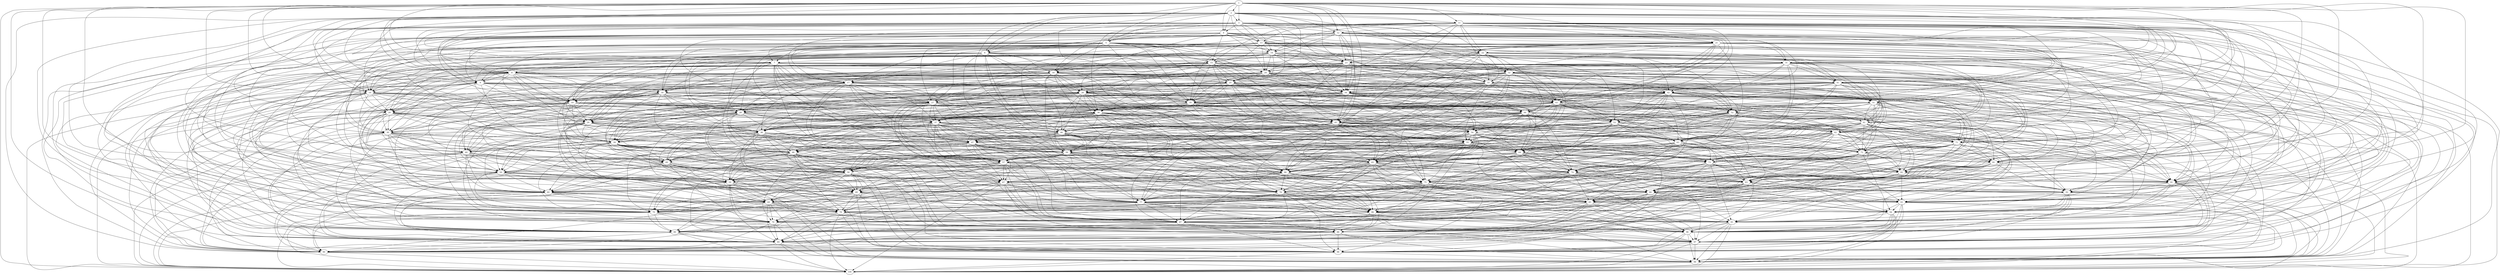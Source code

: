 digraph G {
1 [label="1"];
2 [label="2"];
3 [label="3"];
4 [label="4"];
5 [label="5"];
6 [label="6"];
7 [label="7"];
8 [label="8"];
9 [label="9"];
10 [label="10"];
11 [label="11"];
12 [label="12"];
13 [label="13"];
14 [label="14"];
15 [label="15"];
16 [label="16"];
17 [label="17"];
18 [label="18"];
19 [label="19"];
20 [label="20"];
21 [label="21"];
22 [label="22"];
23 [label="23"];
24 [label="24"];
25 [label="25"];
26 [label="26"];
27 [label="27"];
28 [label="28"];
29 [label="29"];
30 [label="30"];
31 [label="31"];
32 [label="32"];
33 [label="33"];
34 [label="34"];
35 [label="35"];
36 [label="36"];
37 [label="37"];
38 [label="38"];
39 [label="39"];
40 [label="40"];
41 [label="41"];
42 [label="42"];
43 [label="43"];
44 [label="44"];
45 [label="45"];
46 [label="46"];
47 [label="47"];
48 [label="48"];
49 [label="49"];
50 [label="50"];
51 [label="51"];
52 [label="52"];
53 [label="53"];
54 [label="54"];
55 [label="55"];
56 [label="56"];
57 [label="57"];
58 [label="58"];
59 [label="59"];
60 [label="60"];
61 [label="61"];
62 [label="62"];
63 [label="63"];
64 [label="64"];
65 [label="65"];
66 [label="66"];
67 [label="67"];
68 [label="68"];
69 [label="69"];
70 [label="70"];
71 [label="71"];
72 [label="72"];
73 [label="73"];
74 [label="74"];
75 [label="75"];
76 [label="76"];
77 [label="77"];
78 [label="78"];
79 [label="79"];
80 [label="80"];
81 [label="81"];
82 [label="82"];
83 [label="83"];
84 [label="84"];
85 [label="85"];
86 [label="86"];
87 [label="87"];
88 [label="88"];
89 [label="89"];
90 [label="90"];
91 [label="91"];
92 [label="92"];
93 [label="93"];
94 [label="94"];
95 [label="95"];
96 [label="96"];
97 [label="97"];
98 [label="98"];
99 [label="99"];
100 [label="100"];
1 -> 12;
1 -> 23;
1 -> 34;
1 -> 45;
1 -> 56;
1 -> 67;
1 -> 78;
1 -> 89;
1 -> 100;
1 -> 2;
1 -> 3;
1 -> 4;
1 -> 5;
1 -> 6;
1 -> 7;
1 -> 8;
1 -> 9;
1 -> 10;
1 -> 11;
1 -> 21;
1 -> 31;
1 -> 41;
1 -> 51;
1 -> 61;
1 -> 71;
1 -> 81;
1 -> 91;
2 -> 13;
2 -> 24;
2 -> 35;
2 -> 46;
2 -> 57;
2 -> 68;
2 -> 79;
2 -> 90;
2 -> 11;
2 -> 3;
2 -> 4;
2 -> 5;
2 -> 6;
2 -> 7;
2 -> 8;
2 -> 9;
2 -> 10;
2 -> 12;
2 -> 22;
2 -> 32;
2 -> 42;
2 -> 52;
2 -> 62;
2 -> 72;
2 -> 82;
2 -> 92;
3 -> 14;
3 -> 25;
3 -> 36;
3 -> 47;
3 -> 58;
3 -> 69;
3 -> 80;
3 -> 12;
3 -> 21;
3 -> 4;
3 -> 5;
3 -> 6;
3 -> 7;
3 -> 8;
3 -> 9;
3 -> 10;
3 -> 13;
3 -> 23;
3 -> 33;
3 -> 43;
3 -> 53;
3 -> 63;
3 -> 73;
3 -> 83;
3 -> 93;
4 -> 15;
4 -> 26;
4 -> 37;
4 -> 48;
4 -> 59;
4 -> 70;
4 -> 13;
4 -> 22;
4 -> 31;
4 -> 5;
4 -> 6;
4 -> 7;
4 -> 8;
4 -> 9;
4 -> 10;
4 -> 14;
4 -> 24;
4 -> 34;
4 -> 44;
4 -> 54;
4 -> 64;
4 -> 74;
4 -> 84;
4 -> 94;
5 -> 16;
5 -> 27;
5 -> 38;
5 -> 49;
5 -> 60;
5 -> 14;
5 -> 23;
5 -> 32;
5 -> 41;
5 -> 6;
5 -> 7;
5 -> 8;
5 -> 9;
5 -> 10;
5 -> 15;
5 -> 25;
5 -> 35;
5 -> 45;
5 -> 55;
5 -> 65;
5 -> 75;
5 -> 85;
5 -> 95;
6 -> 17;
6 -> 28;
6 -> 39;
6 -> 50;
6 -> 15;
6 -> 24;
6 -> 33;
6 -> 42;
6 -> 51;
6 -> 7;
6 -> 8;
6 -> 9;
6 -> 10;
6 -> 16;
6 -> 26;
6 -> 36;
6 -> 46;
6 -> 56;
6 -> 66;
6 -> 76;
6 -> 86;
6 -> 96;
7 -> 18;
7 -> 29;
7 -> 40;
7 -> 16;
7 -> 25;
7 -> 34;
7 -> 43;
7 -> 52;
7 -> 61;
7 -> 8;
7 -> 9;
7 -> 10;
7 -> 17;
7 -> 27;
7 -> 37;
7 -> 47;
7 -> 57;
7 -> 67;
7 -> 77;
7 -> 87;
7 -> 97;
8 -> 19;
8 -> 30;
8 -> 17;
8 -> 26;
8 -> 35;
8 -> 44;
8 -> 53;
8 -> 62;
8 -> 71;
8 -> 9;
8 -> 10;
8 -> 18;
8 -> 28;
8 -> 38;
8 -> 48;
8 -> 58;
8 -> 68;
8 -> 78;
8 -> 88;
8 -> 98;
9 -> 20;
9 -> 18;
9 -> 27;
9 -> 36;
9 -> 45;
9 -> 54;
9 -> 63;
9 -> 72;
9 -> 81;
9 -> 10;
9 -> 19;
9 -> 29;
9 -> 39;
9 -> 49;
9 -> 59;
9 -> 69;
9 -> 79;
9 -> 89;
9 -> 99;
10 -> 19;
10 -> 28;
10 -> 37;
10 -> 46;
10 -> 55;
10 -> 64;
10 -> 73;
10 -> 82;
10 -> 91;
10 -> 20;
10 -> 30;
10 -> 40;
10 -> 50;
10 -> 60;
10 -> 70;
10 -> 80;
10 -> 90;
10 -> 100;
11 -> 22;
11 -> 33;
11 -> 44;
11 -> 55;
11 -> 66;
11 -> 77;
11 -> 88;
11 -> 99;
11 -> 12;
11 -> 13;
11 -> 14;
11 -> 15;
11 -> 16;
11 -> 17;
11 -> 18;
11 -> 19;
11 -> 20;
11 -> 21;
11 -> 31;
11 -> 41;
11 -> 51;
11 -> 61;
11 -> 71;
11 -> 81;
11 -> 91;
12 -> 23;
12 -> 34;
12 -> 45;
12 -> 56;
12 -> 67;
12 -> 78;
12 -> 89;
12 -> 100;
12 -> 21;
12 -> 13;
12 -> 14;
12 -> 15;
12 -> 16;
12 -> 17;
12 -> 18;
12 -> 19;
12 -> 20;
12 -> 22;
12 -> 32;
12 -> 42;
12 -> 52;
12 -> 62;
12 -> 72;
12 -> 82;
12 -> 92;
13 -> 24;
13 -> 35;
13 -> 46;
13 -> 57;
13 -> 68;
13 -> 79;
13 -> 90;
13 -> 22;
13 -> 31;
13 -> 14;
13 -> 15;
13 -> 16;
13 -> 17;
13 -> 18;
13 -> 19;
13 -> 20;
13 -> 23;
13 -> 33;
13 -> 43;
13 -> 53;
13 -> 63;
13 -> 73;
13 -> 83;
13 -> 93;
14 -> 25;
14 -> 36;
14 -> 47;
14 -> 58;
14 -> 69;
14 -> 80;
14 -> 23;
14 -> 32;
14 -> 41;
14 -> 15;
14 -> 16;
14 -> 17;
14 -> 18;
14 -> 19;
14 -> 20;
14 -> 24;
14 -> 34;
14 -> 44;
14 -> 54;
14 -> 64;
14 -> 74;
14 -> 84;
14 -> 94;
15 -> 26;
15 -> 37;
15 -> 48;
15 -> 59;
15 -> 70;
15 -> 24;
15 -> 33;
15 -> 42;
15 -> 51;
15 -> 16;
15 -> 17;
15 -> 18;
15 -> 19;
15 -> 20;
15 -> 25;
15 -> 35;
15 -> 45;
15 -> 55;
15 -> 65;
15 -> 75;
15 -> 85;
15 -> 95;
16 -> 27;
16 -> 38;
16 -> 49;
16 -> 60;
16 -> 25;
16 -> 34;
16 -> 43;
16 -> 52;
16 -> 61;
16 -> 17;
16 -> 18;
16 -> 19;
16 -> 20;
16 -> 26;
16 -> 36;
16 -> 46;
16 -> 56;
16 -> 66;
16 -> 76;
16 -> 86;
16 -> 96;
17 -> 28;
17 -> 39;
17 -> 50;
17 -> 26;
17 -> 35;
17 -> 44;
17 -> 53;
17 -> 62;
17 -> 71;
17 -> 18;
17 -> 19;
17 -> 20;
17 -> 27;
17 -> 37;
17 -> 47;
17 -> 57;
17 -> 67;
17 -> 77;
17 -> 87;
17 -> 97;
18 -> 29;
18 -> 40;
18 -> 27;
18 -> 36;
18 -> 45;
18 -> 54;
18 -> 63;
18 -> 72;
18 -> 81;
18 -> 19;
18 -> 20;
18 -> 28;
18 -> 38;
18 -> 48;
18 -> 58;
18 -> 68;
18 -> 78;
18 -> 88;
18 -> 98;
19 -> 30;
19 -> 28;
19 -> 37;
19 -> 46;
19 -> 55;
19 -> 64;
19 -> 73;
19 -> 82;
19 -> 91;
19 -> 20;
19 -> 29;
19 -> 39;
19 -> 49;
19 -> 59;
19 -> 69;
19 -> 79;
19 -> 89;
19 -> 99;
20 -> 29;
20 -> 38;
20 -> 47;
20 -> 56;
20 -> 65;
20 -> 74;
20 -> 83;
20 -> 92;
20 -> 30;
20 -> 40;
20 -> 50;
20 -> 60;
20 -> 70;
20 -> 80;
20 -> 90;
20 -> 100;
21 -> 32;
21 -> 43;
21 -> 54;
21 -> 65;
21 -> 76;
21 -> 87;
21 -> 98;
21 -> 22;
21 -> 23;
21 -> 24;
21 -> 25;
21 -> 26;
21 -> 27;
21 -> 28;
21 -> 29;
21 -> 30;
21 -> 31;
21 -> 41;
21 -> 51;
21 -> 61;
21 -> 71;
21 -> 81;
21 -> 91;
22 -> 33;
22 -> 44;
22 -> 55;
22 -> 66;
22 -> 77;
22 -> 88;
22 -> 99;
22 -> 31;
22 -> 23;
22 -> 24;
22 -> 25;
22 -> 26;
22 -> 27;
22 -> 28;
22 -> 29;
22 -> 30;
22 -> 32;
22 -> 42;
22 -> 52;
22 -> 62;
22 -> 72;
22 -> 82;
22 -> 92;
23 -> 34;
23 -> 45;
23 -> 56;
23 -> 67;
23 -> 78;
23 -> 89;
23 -> 100;
23 -> 32;
23 -> 41;
23 -> 24;
23 -> 25;
23 -> 26;
23 -> 27;
23 -> 28;
23 -> 29;
23 -> 30;
23 -> 33;
23 -> 43;
23 -> 53;
23 -> 63;
23 -> 73;
23 -> 83;
23 -> 93;
24 -> 35;
24 -> 46;
24 -> 57;
24 -> 68;
24 -> 79;
24 -> 90;
24 -> 33;
24 -> 42;
24 -> 51;
24 -> 25;
24 -> 26;
24 -> 27;
24 -> 28;
24 -> 29;
24 -> 30;
24 -> 34;
24 -> 44;
24 -> 54;
24 -> 64;
24 -> 74;
24 -> 84;
24 -> 94;
25 -> 36;
25 -> 47;
25 -> 58;
25 -> 69;
25 -> 80;
25 -> 34;
25 -> 43;
25 -> 52;
25 -> 61;
25 -> 26;
25 -> 27;
25 -> 28;
25 -> 29;
25 -> 30;
25 -> 35;
25 -> 45;
25 -> 55;
25 -> 65;
25 -> 75;
25 -> 85;
25 -> 95;
26 -> 37;
26 -> 48;
26 -> 59;
26 -> 70;
26 -> 35;
26 -> 44;
26 -> 53;
26 -> 62;
26 -> 71;
26 -> 27;
26 -> 28;
26 -> 29;
26 -> 30;
26 -> 36;
26 -> 46;
26 -> 56;
26 -> 66;
26 -> 76;
26 -> 86;
26 -> 96;
27 -> 38;
27 -> 49;
27 -> 60;
27 -> 36;
27 -> 45;
27 -> 54;
27 -> 63;
27 -> 72;
27 -> 81;
27 -> 28;
27 -> 29;
27 -> 30;
27 -> 37;
27 -> 47;
27 -> 57;
27 -> 67;
27 -> 77;
27 -> 87;
27 -> 97;
28 -> 39;
28 -> 50;
28 -> 37;
28 -> 46;
28 -> 55;
28 -> 64;
28 -> 73;
28 -> 82;
28 -> 91;
28 -> 29;
28 -> 30;
28 -> 38;
28 -> 48;
28 -> 58;
28 -> 68;
28 -> 78;
28 -> 88;
28 -> 98;
29 -> 40;
29 -> 38;
29 -> 47;
29 -> 56;
29 -> 65;
29 -> 74;
29 -> 83;
29 -> 92;
29 -> 30;
29 -> 39;
29 -> 49;
29 -> 59;
29 -> 69;
29 -> 79;
29 -> 89;
29 -> 99;
30 -> 39;
30 -> 48;
30 -> 57;
30 -> 66;
30 -> 75;
30 -> 84;
30 -> 93;
30 -> 40;
30 -> 50;
30 -> 60;
30 -> 70;
30 -> 80;
30 -> 90;
30 -> 100;
31 -> 42;
31 -> 53;
31 -> 64;
31 -> 75;
31 -> 86;
31 -> 97;
31 -> 32;
31 -> 33;
31 -> 34;
31 -> 35;
31 -> 36;
31 -> 37;
31 -> 38;
31 -> 39;
31 -> 40;
31 -> 41;
31 -> 51;
31 -> 61;
31 -> 71;
31 -> 81;
31 -> 91;
32 -> 43;
32 -> 54;
32 -> 65;
32 -> 76;
32 -> 87;
32 -> 98;
32 -> 41;
32 -> 33;
32 -> 34;
32 -> 35;
32 -> 36;
32 -> 37;
32 -> 38;
32 -> 39;
32 -> 40;
32 -> 42;
32 -> 52;
32 -> 62;
32 -> 72;
32 -> 82;
32 -> 92;
33 -> 44;
33 -> 55;
33 -> 66;
33 -> 77;
33 -> 88;
33 -> 99;
33 -> 42;
33 -> 51;
33 -> 34;
33 -> 35;
33 -> 36;
33 -> 37;
33 -> 38;
33 -> 39;
33 -> 40;
33 -> 43;
33 -> 53;
33 -> 63;
33 -> 73;
33 -> 83;
33 -> 93;
34 -> 45;
34 -> 56;
34 -> 67;
34 -> 78;
34 -> 89;
34 -> 100;
34 -> 43;
34 -> 52;
34 -> 61;
34 -> 35;
34 -> 36;
34 -> 37;
34 -> 38;
34 -> 39;
34 -> 40;
34 -> 44;
34 -> 54;
34 -> 64;
34 -> 74;
34 -> 84;
34 -> 94;
35 -> 46;
35 -> 57;
35 -> 68;
35 -> 79;
35 -> 90;
35 -> 44;
35 -> 53;
35 -> 62;
35 -> 71;
35 -> 36;
35 -> 37;
35 -> 38;
35 -> 39;
35 -> 40;
35 -> 45;
35 -> 55;
35 -> 65;
35 -> 75;
35 -> 85;
35 -> 95;
36 -> 47;
36 -> 58;
36 -> 69;
36 -> 80;
36 -> 45;
36 -> 54;
36 -> 63;
36 -> 72;
36 -> 81;
36 -> 37;
36 -> 38;
36 -> 39;
36 -> 40;
36 -> 46;
36 -> 56;
36 -> 66;
36 -> 76;
36 -> 86;
36 -> 96;
37 -> 48;
37 -> 59;
37 -> 70;
37 -> 46;
37 -> 55;
37 -> 64;
37 -> 73;
37 -> 82;
37 -> 91;
37 -> 38;
37 -> 39;
37 -> 40;
37 -> 47;
37 -> 57;
37 -> 67;
37 -> 77;
37 -> 87;
37 -> 97;
38 -> 49;
38 -> 60;
38 -> 47;
38 -> 56;
38 -> 65;
38 -> 74;
38 -> 83;
38 -> 92;
38 -> 39;
38 -> 40;
38 -> 48;
38 -> 58;
38 -> 68;
38 -> 78;
38 -> 88;
38 -> 98;
39 -> 50;
39 -> 48;
39 -> 57;
39 -> 66;
39 -> 75;
39 -> 84;
39 -> 93;
39 -> 40;
39 -> 49;
39 -> 59;
39 -> 69;
39 -> 79;
39 -> 89;
39 -> 99;
40 -> 49;
40 -> 58;
40 -> 67;
40 -> 76;
40 -> 85;
40 -> 94;
40 -> 50;
40 -> 60;
40 -> 70;
40 -> 80;
40 -> 90;
40 -> 100;
41 -> 52;
41 -> 63;
41 -> 74;
41 -> 85;
41 -> 96;
41 -> 42;
41 -> 43;
41 -> 44;
41 -> 45;
41 -> 46;
41 -> 47;
41 -> 48;
41 -> 49;
41 -> 50;
41 -> 51;
41 -> 61;
41 -> 71;
41 -> 81;
41 -> 91;
42 -> 53;
42 -> 64;
42 -> 75;
42 -> 86;
42 -> 97;
42 -> 51;
42 -> 43;
42 -> 44;
42 -> 45;
42 -> 46;
42 -> 47;
42 -> 48;
42 -> 49;
42 -> 50;
42 -> 52;
42 -> 62;
42 -> 72;
42 -> 82;
42 -> 92;
43 -> 54;
43 -> 65;
43 -> 76;
43 -> 87;
43 -> 98;
43 -> 52;
43 -> 61;
43 -> 44;
43 -> 45;
43 -> 46;
43 -> 47;
43 -> 48;
43 -> 49;
43 -> 50;
43 -> 53;
43 -> 63;
43 -> 73;
43 -> 83;
43 -> 93;
44 -> 55;
44 -> 66;
44 -> 77;
44 -> 88;
44 -> 99;
44 -> 53;
44 -> 62;
44 -> 71;
44 -> 45;
44 -> 46;
44 -> 47;
44 -> 48;
44 -> 49;
44 -> 50;
44 -> 54;
44 -> 64;
44 -> 74;
44 -> 84;
44 -> 94;
45 -> 56;
45 -> 67;
45 -> 78;
45 -> 89;
45 -> 100;
45 -> 54;
45 -> 63;
45 -> 72;
45 -> 81;
45 -> 46;
45 -> 47;
45 -> 48;
45 -> 49;
45 -> 50;
45 -> 55;
45 -> 65;
45 -> 75;
45 -> 85;
45 -> 95;
46 -> 57;
46 -> 68;
46 -> 79;
46 -> 90;
46 -> 55;
46 -> 64;
46 -> 73;
46 -> 82;
46 -> 91;
46 -> 47;
46 -> 48;
46 -> 49;
46 -> 50;
46 -> 56;
46 -> 66;
46 -> 76;
46 -> 86;
46 -> 96;
47 -> 58;
47 -> 69;
47 -> 80;
47 -> 56;
47 -> 65;
47 -> 74;
47 -> 83;
47 -> 92;
47 -> 48;
47 -> 49;
47 -> 50;
47 -> 57;
47 -> 67;
47 -> 77;
47 -> 87;
47 -> 97;
48 -> 59;
48 -> 70;
48 -> 57;
48 -> 66;
48 -> 75;
48 -> 84;
48 -> 93;
48 -> 49;
48 -> 50;
48 -> 58;
48 -> 68;
48 -> 78;
48 -> 88;
48 -> 98;
49 -> 60;
49 -> 58;
49 -> 67;
49 -> 76;
49 -> 85;
49 -> 94;
49 -> 50;
49 -> 59;
49 -> 69;
49 -> 79;
49 -> 89;
49 -> 99;
50 -> 59;
50 -> 68;
50 -> 77;
50 -> 86;
50 -> 95;
50 -> 60;
50 -> 70;
50 -> 80;
50 -> 90;
50 -> 100;
51 -> 62;
51 -> 73;
51 -> 84;
51 -> 95;
51 -> 52;
51 -> 53;
51 -> 54;
51 -> 55;
51 -> 56;
51 -> 57;
51 -> 58;
51 -> 59;
51 -> 60;
51 -> 61;
51 -> 71;
51 -> 81;
51 -> 91;
52 -> 63;
52 -> 74;
52 -> 85;
52 -> 96;
52 -> 61;
52 -> 53;
52 -> 54;
52 -> 55;
52 -> 56;
52 -> 57;
52 -> 58;
52 -> 59;
52 -> 60;
52 -> 62;
52 -> 72;
52 -> 82;
52 -> 92;
53 -> 64;
53 -> 75;
53 -> 86;
53 -> 97;
53 -> 62;
53 -> 71;
53 -> 54;
53 -> 55;
53 -> 56;
53 -> 57;
53 -> 58;
53 -> 59;
53 -> 60;
53 -> 63;
53 -> 73;
53 -> 83;
53 -> 93;
54 -> 65;
54 -> 76;
54 -> 87;
54 -> 98;
54 -> 63;
54 -> 72;
54 -> 81;
54 -> 55;
54 -> 56;
54 -> 57;
54 -> 58;
54 -> 59;
54 -> 60;
54 -> 64;
54 -> 74;
54 -> 84;
54 -> 94;
55 -> 66;
55 -> 77;
55 -> 88;
55 -> 99;
55 -> 64;
55 -> 73;
55 -> 82;
55 -> 91;
55 -> 56;
55 -> 57;
55 -> 58;
55 -> 59;
55 -> 60;
55 -> 65;
55 -> 75;
55 -> 85;
55 -> 95;
56 -> 67;
56 -> 78;
56 -> 89;
56 -> 100;
56 -> 65;
56 -> 74;
56 -> 83;
56 -> 92;
56 -> 57;
56 -> 58;
56 -> 59;
56 -> 60;
56 -> 66;
56 -> 76;
56 -> 86;
56 -> 96;
57 -> 68;
57 -> 79;
57 -> 90;
57 -> 66;
57 -> 75;
57 -> 84;
57 -> 93;
57 -> 58;
57 -> 59;
57 -> 60;
57 -> 67;
57 -> 77;
57 -> 87;
57 -> 97;
58 -> 69;
58 -> 80;
58 -> 67;
58 -> 76;
58 -> 85;
58 -> 94;
58 -> 59;
58 -> 60;
58 -> 68;
58 -> 78;
58 -> 88;
58 -> 98;
59 -> 70;
59 -> 68;
59 -> 77;
59 -> 86;
59 -> 95;
59 -> 60;
59 -> 69;
59 -> 79;
59 -> 89;
59 -> 99;
60 -> 69;
60 -> 78;
60 -> 87;
60 -> 96;
60 -> 70;
60 -> 80;
60 -> 90;
60 -> 100;
61 -> 72;
61 -> 83;
61 -> 94;
61 -> 62;
61 -> 63;
61 -> 64;
61 -> 65;
61 -> 66;
61 -> 67;
61 -> 68;
61 -> 69;
61 -> 70;
61 -> 71;
61 -> 81;
61 -> 91;
62 -> 73;
62 -> 84;
62 -> 95;
62 -> 71;
62 -> 63;
62 -> 64;
62 -> 65;
62 -> 66;
62 -> 67;
62 -> 68;
62 -> 69;
62 -> 70;
62 -> 72;
62 -> 82;
62 -> 92;
63 -> 74;
63 -> 85;
63 -> 96;
63 -> 72;
63 -> 81;
63 -> 64;
63 -> 65;
63 -> 66;
63 -> 67;
63 -> 68;
63 -> 69;
63 -> 70;
63 -> 73;
63 -> 83;
63 -> 93;
64 -> 75;
64 -> 86;
64 -> 97;
64 -> 73;
64 -> 82;
64 -> 91;
64 -> 65;
64 -> 66;
64 -> 67;
64 -> 68;
64 -> 69;
64 -> 70;
64 -> 74;
64 -> 84;
64 -> 94;
65 -> 76;
65 -> 87;
65 -> 98;
65 -> 74;
65 -> 83;
65 -> 92;
65 -> 66;
65 -> 67;
65 -> 68;
65 -> 69;
65 -> 70;
65 -> 75;
65 -> 85;
65 -> 95;
66 -> 77;
66 -> 88;
66 -> 99;
66 -> 75;
66 -> 84;
66 -> 93;
66 -> 67;
66 -> 68;
66 -> 69;
66 -> 70;
66 -> 76;
66 -> 86;
66 -> 96;
67 -> 78;
67 -> 89;
67 -> 100;
67 -> 76;
67 -> 85;
67 -> 94;
67 -> 68;
67 -> 69;
67 -> 70;
67 -> 77;
67 -> 87;
67 -> 97;
68 -> 79;
68 -> 90;
68 -> 77;
68 -> 86;
68 -> 95;
68 -> 69;
68 -> 70;
68 -> 78;
68 -> 88;
68 -> 98;
69 -> 80;
69 -> 78;
69 -> 87;
69 -> 96;
69 -> 70;
69 -> 79;
69 -> 89;
69 -> 99;
70 -> 79;
70 -> 88;
70 -> 97;
70 -> 80;
70 -> 90;
70 -> 100;
71 -> 82;
71 -> 93;
71 -> 72;
71 -> 73;
71 -> 74;
71 -> 75;
71 -> 76;
71 -> 77;
71 -> 78;
71 -> 79;
71 -> 80;
71 -> 81;
71 -> 91;
72 -> 83;
72 -> 94;
72 -> 81;
72 -> 73;
72 -> 74;
72 -> 75;
72 -> 76;
72 -> 77;
72 -> 78;
72 -> 79;
72 -> 80;
72 -> 82;
72 -> 92;
73 -> 84;
73 -> 95;
73 -> 82;
73 -> 91;
73 -> 74;
73 -> 75;
73 -> 76;
73 -> 77;
73 -> 78;
73 -> 79;
73 -> 80;
73 -> 83;
73 -> 93;
74 -> 85;
74 -> 96;
74 -> 83;
74 -> 92;
74 -> 75;
74 -> 76;
74 -> 77;
74 -> 78;
74 -> 79;
74 -> 80;
74 -> 84;
74 -> 94;
75 -> 86;
75 -> 97;
75 -> 84;
75 -> 93;
75 -> 76;
75 -> 77;
75 -> 78;
75 -> 79;
75 -> 80;
75 -> 85;
75 -> 95;
76 -> 87;
76 -> 98;
76 -> 85;
76 -> 94;
76 -> 77;
76 -> 78;
76 -> 79;
76 -> 80;
76 -> 86;
76 -> 96;
77 -> 88;
77 -> 99;
77 -> 86;
77 -> 95;
77 -> 78;
77 -> 79;
77 -> 80;
77 -> 87;
77 -> 97;
78 -> 89;
78 -> 100;
78 -> 87;
78 -> 96;
78 -> 79;
78 -> 80;
78 -> 88;
78 -> 98;
79 -> 90;
79 -> 88;
79 -> 97;
79 -> 80;
79 -> 89;
79 -> 99;
80 -> 89;
80 -> 98;
80 -> 90;
80 -> 100;
81 -> 92;
81 -> 82;
81 -> 83;
81 -> 84;
81 -> 85;
81 -> 86;
81 -> 87;
81 -> 88;
81 -> 89;
81 -> 90;
81 -> 91;
82 -> 93;
82 -> 91;
82 -> 83;
82 -> 84;
82 -> 85;
82 -> 86;
82 -> 87;
82 -> 88;
82 -> 89;
82 -> 90;
82 -> 92;
83 -> 94;
83 -> 92;
83 -> 84;
83 -> 85;
83 -> 86;
83 -> 87;
83 -> 88;
83 -> 89;
83 -> 90;
83 -> 93;
84 -> 95;
84 -> 93;
84 -> 85;
84 -> 86;
84 -> 87;
84 -> 88;
84 -> 89;
84 -> 90;
84 -> 94;
85 -> 96;
85 -> 94;
85 -> 86;
85 -> 87;
85 -> 88;
85 -> 89;
85 -> 90;
85 -> 95;
86 -> 97;
86 -> 95;
86 -> 87;
86 -> 88;
86 -> 89;
86 -> 90;
86 -> 96;
87 -> 98;
87 -> 96;
87 -> 88;
87 -> 89;
87 -> 90;
87 -> 97;
88 -> 99;
88 -> 97;
88 -> 89;
88 -> 90;
88 -> 98;
89 -> 100;
89 -> 98;
89 -> 90;
89 -> 99;
90 -> 99;
90 -> 100;
91 -> 92;
91 -> 93;
91 -> 94;
91 -> 95;
91 -> 96;
91 -> 97;
91 -> 98;
91 -> 99;
91 -> 100;
92 -> 93;
92 -> 94;
92 -> 95;
92 -> 96;
92 -> 97;
92 -> 98;
92 -> 99;
92 -> 100;
93 -> 94;
93 -> 95;
93 -> 96;
93 -> 97;
93 -> 98;
93 -> 99;
93 -> 100;
94 -> 95;
94 -> 96;
94 -> 97;
94 -> 98;
94 -> 99;
94 -> 100;
95 -> 96;
95 -> 97;
95 -> 98;
95 -> 99;
95 -> 100;
96 -> 97;
96 -> 98;
96 -> 99;
96 -> 100;
97 -> 98;
97 -> 99;
97 -> 100;
98 -> 99;
98 -> 100;
99 -> 100;
}
